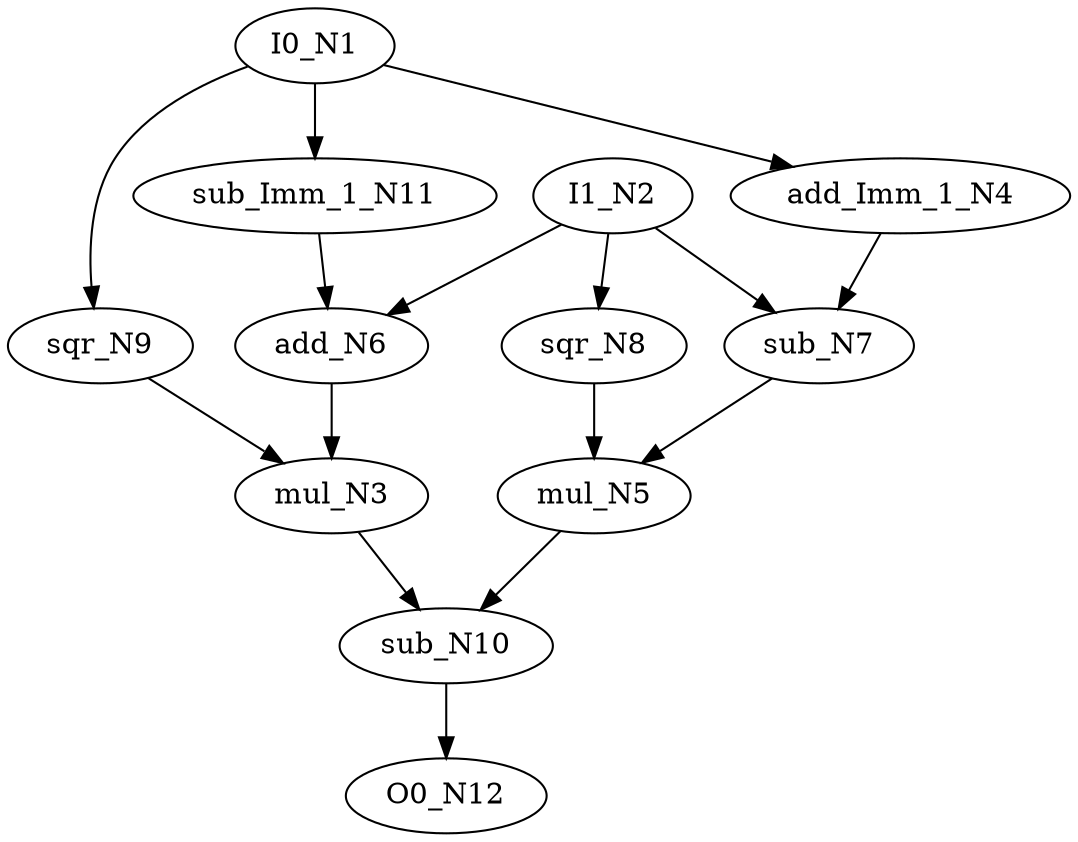 digraph graphname {
N12 [color="black", ntype="outvar", label="O0_N12"];
N10 [color="black", ntype="operation", label="sub_N10"];
N11 [color="black", ntype="operation", label="sub_Imm_1_N11"];
N8 [color="black", ntype="operation", label="sqr_N8"];
N9 [color="black", ntype="operation", label="sqr_N9"];
N1 [color="black", ntype="invar", label="I0_N1"];
N2 [color="black", ntype="invar", label="I1_N2"];
N3 [color="black", ntype="operation", label="mul_N3"];
N4 [color="black", ntype="operation", label="add_Imm_1_N4"];
N5 [color="black", ntype="operation", label="mul_N5"];
N6 [color="black", ntype="operation", label="add_N6"];
N7 [color="black", ntype="operation", label="sub_N7"];
N10 -> N12;
N11 -> N6;
N8 -> N5;
N9 -> N3;
N1 -> N9;
N1 -> N11;
N1 -> N4;
N2 -> N7;
N2 -> N8;
N2 -> N6;
N3 -> N10;
N4 -> N7;
N5 -> N10;
N6 -> N3;
N7 -> N5;
}
